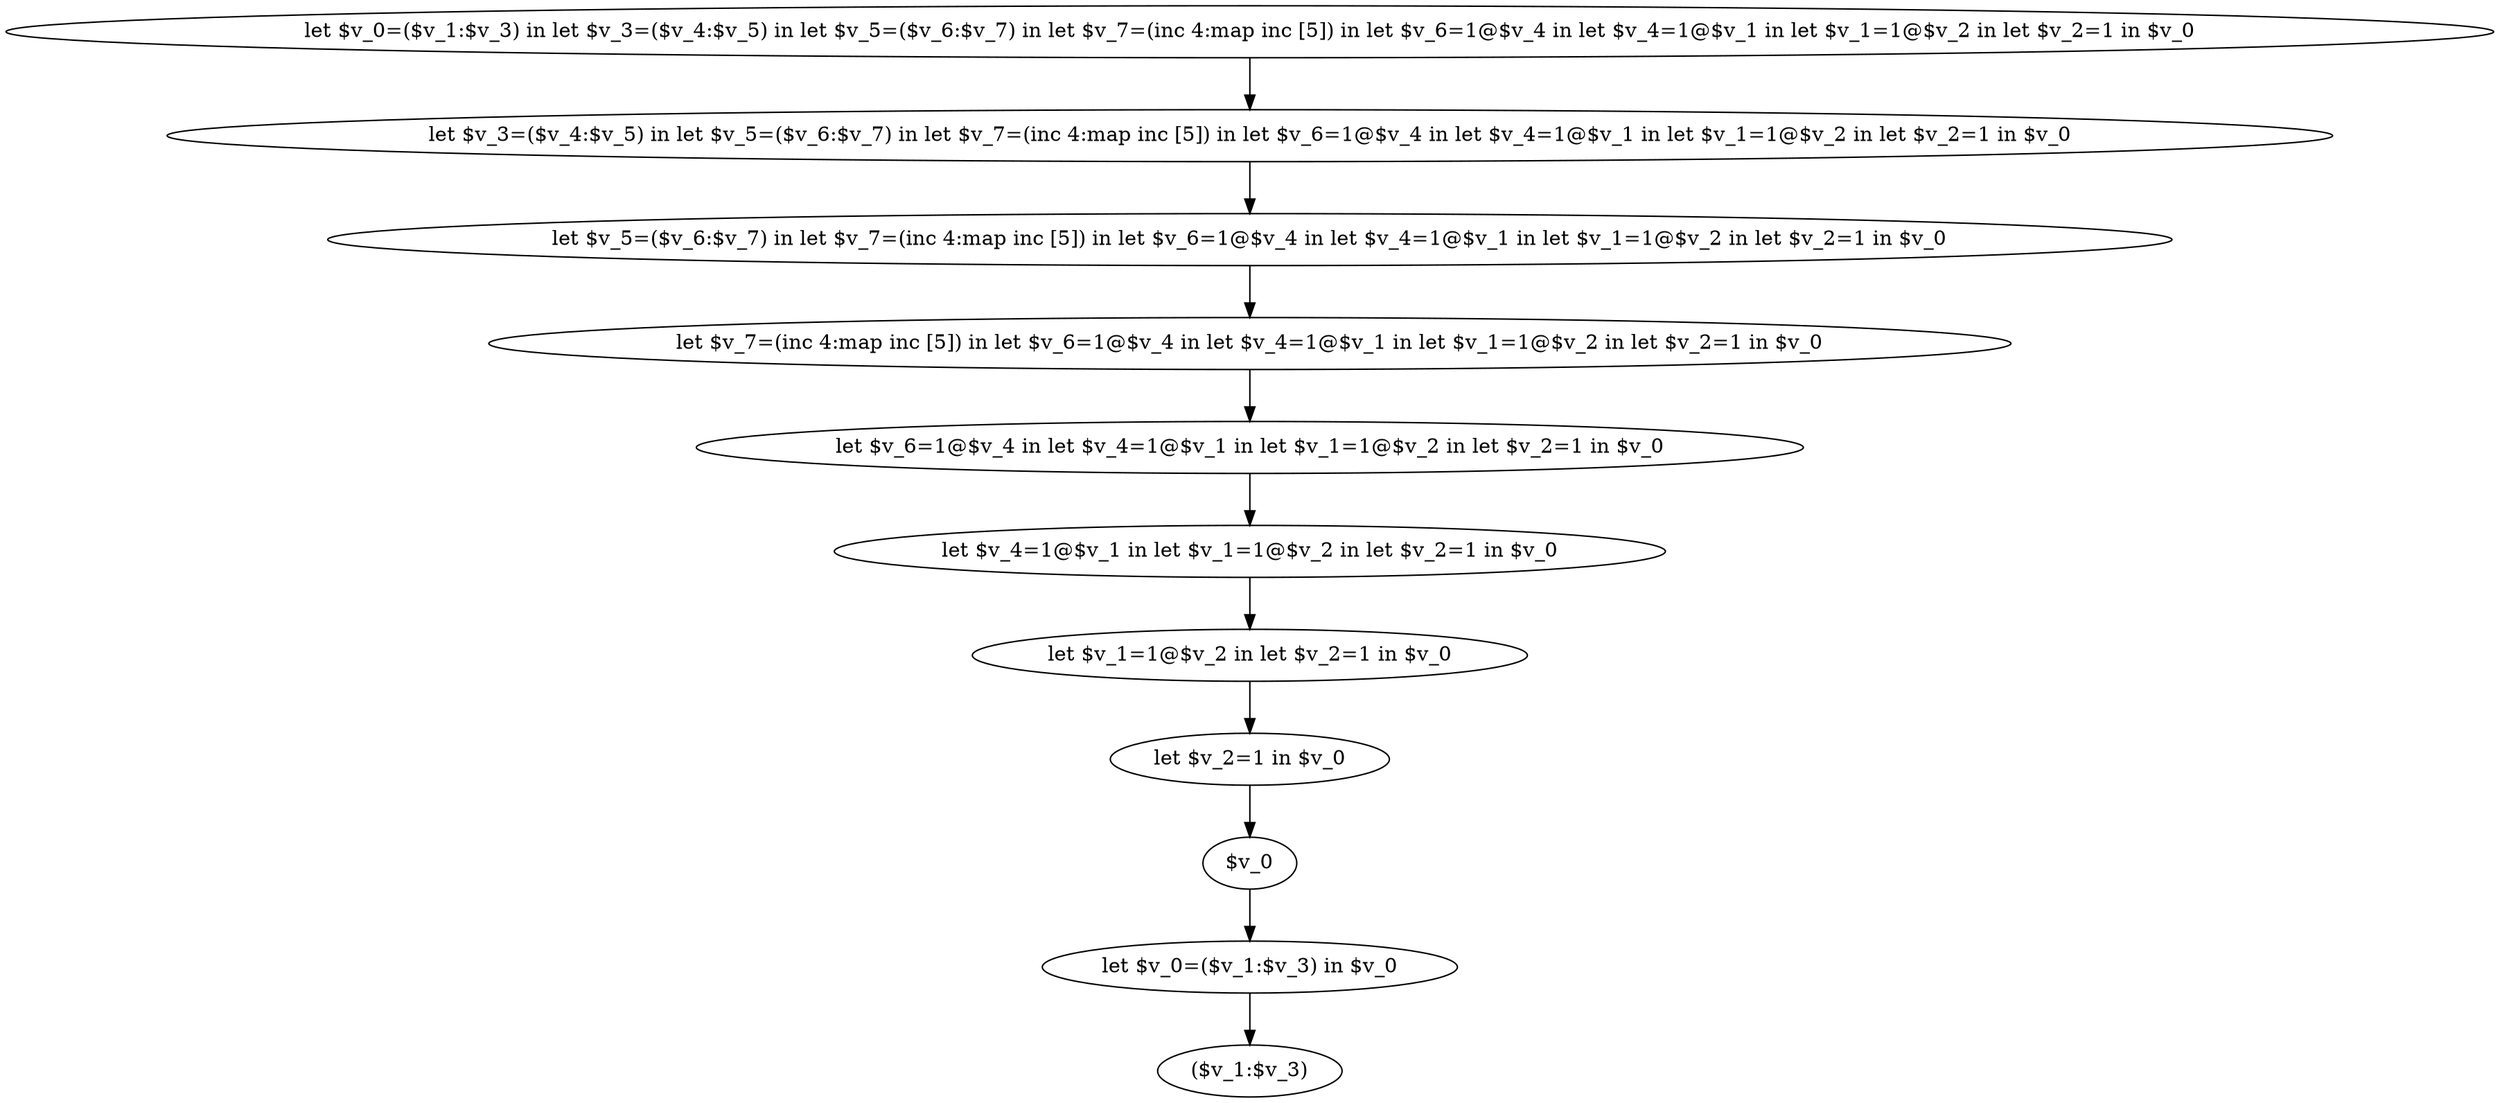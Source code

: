digraph G {"let $v_0=($v_1:$v_3) in let $v_3=($v_4:$v_5) in let $v_5=($v_6:$v_7) in let $v_7=(inc 4:map inc [5]) in let $v_6=1@$v_4 in let $v_4=1@$v_1 in let $v_1=1@$v_2 in let $v_2=1 in $v_0"->"let $v_3=($v_4:$v_5) in let $v_5=($v_6:$v_7) in let $v_7=(inc 4:map inc [5]) in let $v_6=1@$v_4 in let $v_4=1@$v_1 in let $v_1=1@$v_2 in let $v_2=1 in $v_0"->"let $v_5=($v_6:$v_7) in let $v_7=(inc 4:map inc [5]) in let $v_6=1@$v_4 in let $v_4=1@$v_1 in let $v_1=1@$v_2 in let $v_2=1 in $v_0"->"let $v_7=(inc 4:map inc [5]) in let $v_6=1@$v_4 in let $v_4=1@$v_1 in let $v_1=1@$v_2 in let $v_2=1 in $v_0"->"let $v_6=1@$v_4 in let $v_4=1@$v_1 in let $v_1=1@$v_2 in let $v_2=1 in $v_0"->"let $v_4=1@$v_1 in let $v_1=1@$v_2 in let $v_2=1 in $v_0"->"let $v_1=1@$v_2 in let $v_2=1 in $v_0"->"let $v_2=1 in $v_0"->"$v_0"->"let $v_0=($v_1:$v_3) in $v_0"->"($v_1:$v_3)"}